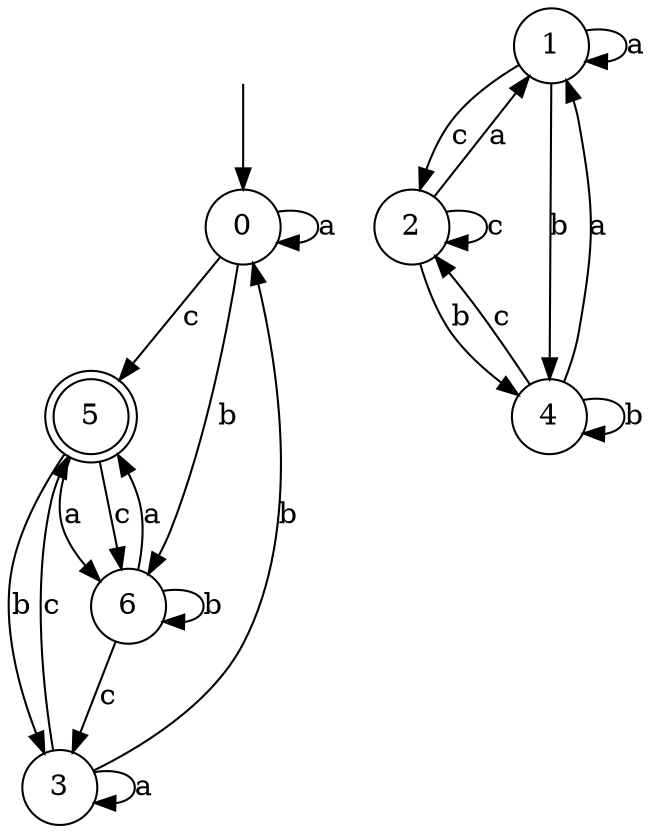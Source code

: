 digraph g {
__start [label=""shape=none]
	0[shape="circle" label="0"]
	1[shape="circle" label="1"]
	2[shape="circle" label="2"]
	3[shape="circle" label="3"]
	4[shape="circle" label="4"]
	5[shape="doublecircle" label="5"]
	6[shape="circle" label="6"]

__start -> 0
	0 -> 0 [label="a"]
	0 -> 6 [label="b"]
	0 -> 5 [label="c"]
	1 -> 1 [label="a"]
	1 -> 4 [label="b"]
	1 -> 2 [label="c"]
	2 -> 1 [label="a"]
	2 -> 4 [label="b"]
	2 -> 2 [label="c"]
	3 -> 3 [label="a"]
	3 -> 0 [label="b"]
	3 -> 5 [label="c"]
	4 -> 1 [label="a"]
	4 -> 4 [label="b"]
	4 -> 2 [label="c"]
	5 -> 6 [label="a"]
	5 -> 3 [label="b"]
	5 -> 6 [label="c"]
	6 -> 5 [label="a"]
	6 -> 6 [label="b"]
	6 -> 3 [label="c"]
}
